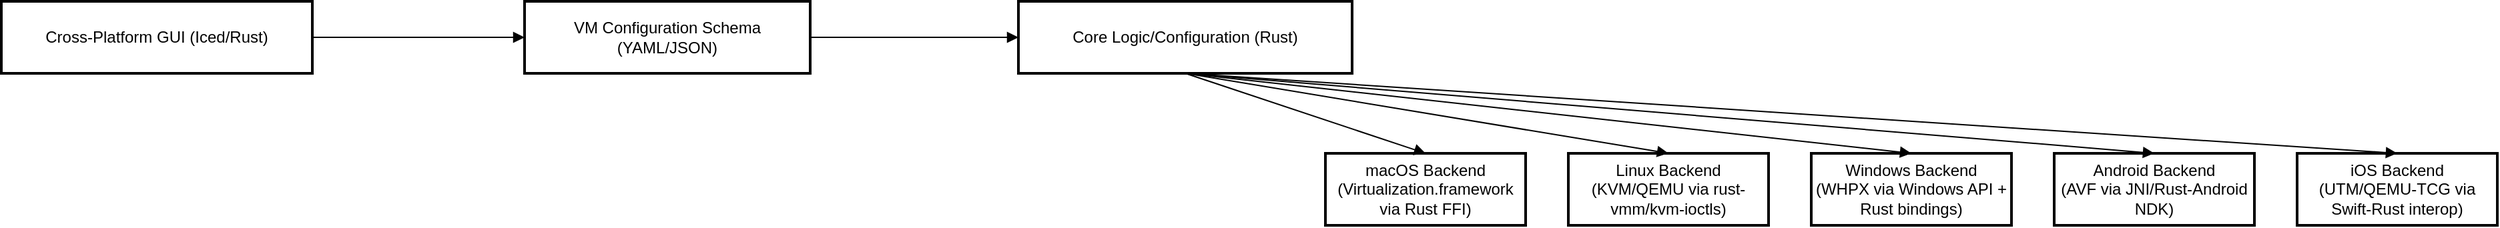 <mxfile version="26.0.15">
  <diagram name="Page-1" id="ni2ShNpEL0fGlDgy5Trs">
    <mxGraphModel>
      <root>
        <mxCell id="0" />
        <mxCell id="1" parent="0" />
        <mxCell id="2" value="Core Logic/Configuration (Rust)" style="whiteSpace=wrap;strokeWidth=2;" vertex="1" parent="1">
          <mxGeometry x="770" y="18" width="250" height="54" as="geometry" />
        </mxCell>
        <mxCell id="3" value="macOS Backend&#10;(Virtualization.framework via Rust FFI)" style="whiteSpace=wrap;strokeWidth=2;" vertex="1" parent="1">
          <mxGeometry x="1000" y="132" width="150" height="54" as="geometry" />
        </mxCell>
        <mxCell id="4" value="Linux Backend&#10;(KVM/QEMU via rust-vmm/kvm-ioctls)" style="whiteSpace=wrap;strokeWidth=2;" vertex="1" parent="1">
          <mxGeometry x="1182" y="132" width="150" height="54" as="geometry" />
        </mxCell>
        <mxCell id="5" value="Windows Backend&#10;(WHPX via Windows API + Rust bindings)" style="whiteSpace=wrap;strokeWidth=2;" vertex="1" parent="1">
          <mxGeometry x="1364" y="132" width="150" height="54" as="geometry" />
        </mxCell>
        <mxCell id="6" value="Android Backend&#10;(AVF via JNI/Rust-Android NDK)" style="whiteSpace=wrap;strokeWidth=2;" vertex="1" parent="1">
          <mxGeometry x="1546" y="132" width="150" height="54" as="geometry" />
        </mxCell>
        <mxCell id="7" value="Cross-Platform GUI (Iced/Rust)" style="whiteSpace=wrap;strokeWidth=2;" vertex="1" parent="1">
          <mxGeometry x="8" y="18" width="233" height="54" as="geometry" />
        </mxCell>
        <mxCell id="8" value="iOS Backend&#10;(UTM/QEMU-TCG via Swift-Rust interop)" style="whiteSpace=wrap;strokeWidth=2;" vertex="1" parent="1">
          <mxGeometry x="1728" y="132" width="150" height="54" as="geometry" />
        </mxCell>
        <mxCell id="9" value="VM Configuration Schema&#10;(YAML/JSON)" style="whiteSpace=wrap;strokeWidth=2;" vertex="1" parent="1">
          <mxGeometry x="400" y="18" width="214" height="54" as="geometry" />
        </mxCell>
        <mxCell id="12" value="" style="curved=1;startArrow=none;endArrow=block;exitX=1;exitY=0.5;entryX=0;entryY=0.5;" edge="1" parent="1" source="7" target="9">
          <mxGeometry relative="1" as="geometry">
            <Array as="points" />
          </mxGeometry>
        </mxCell>
        <mxCell id="13" value="" style="curved=1;startArrow=none;endArrow=block;exitX=1;exitY=0.5;entryX=0;entryY=0.5;" edge="1" parent="1" source="9" target="2">
          <mxGeometry relative="1" as="geometry">
            <Array as="points" />
          </mxGeometry>
        </mxCell>
        <mxCell id="14" value="" style="curved=1;startArrow=none;endArrow=block;exitX=0.5;exitY=1;entryX=0.5;entryY=0;" edge="1" parent="1" source="2" target="3">
          <mxGeometry relative="1" as="geometry">
            <Array as="points" />
          </mxGeometry>
        </mxCell>
        <mxCell id="15" value="" style="curved=1;startArrow=none;endArrow=block;exitX=0.5;exitY=1;entryX=0.5;entryY=0;" edge="1" parent="1" source="2" target="4">
          <mxGeometry relative="1" as="geometry">
            <Array as="points" />
          </mxGeometry>
        </mxCell>
        <mxCell id="16" value="" style="curved=1;startArrow=none;endArrow=block;exitX=0.5;exitY=1;entryX=0.5;entryY=0;" edge="1" parent="1" source="2" target="5">
          <mxGeometry relative="1" as="geometry">
            <Array as="points" />
          </mxGeometry>
        </mxCell>
        <mxCell id="17" value="" style="curved=1;startArrow=none;endArrow=block;exitX=0.5;exitY=1;entryX=0.5;entryY=0;" edge="1" parent="1" source="2" target="6">
          <mxGeometry relative="1" as="geometry">
            <Array as="points" />
          </mxGeometry>
        </mxCell>
        <mxCell id="18" value="" style="curved=1;startArrow=none;endArrow=block;exitX=0.5;exitY=1;entryX=0.5;entryY=0;" edge="1" parent="1" source="2" target="8">
          <mxGeometry relative="1" as="geometry">
            <Array as="points" />
          </mxGeometry>
        </mxCell>
      </root>
    </mxGraphModel>
  </diagram>
</mxfile>
